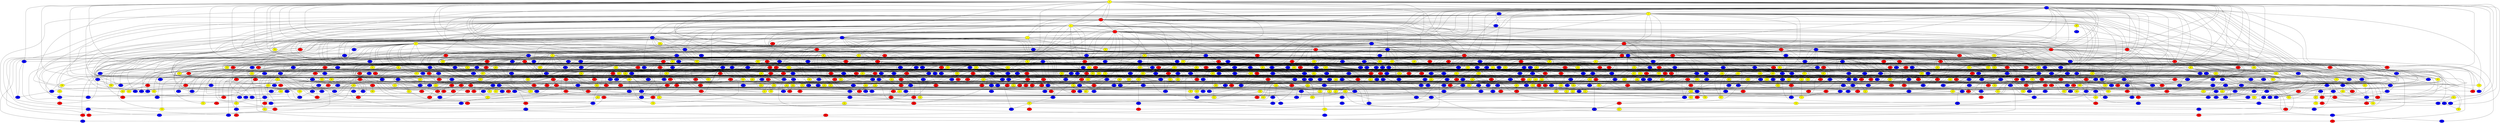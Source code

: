 graph {
0 [style = filled fillcolor = yellow];
1 [style = filled fillcolor = blue];
2 [style = filled fillcolor = yellow];
3 [style = filled fillcolor = red];
4 [style = filled fillcolor = yellow];
5 [style = filled fillcolor = red];
6 [style = filled fillcolor = blue];
7 [style = filled fillcolor = yellow];
8 [style = filled fillcolor = blue];
9 [style = filled fillcolor = blue];
10 [style = filled fillcolor = red];
11 [style = filled fillcolor = red];
12 [style = filled fillcolor = blue];
13 [style = filled fillcolor = red];
14 [style = filled fillcolor = blue];
15 [style = filled fillcolor = yellow];
16 [style = filled fillcolor = red];
17 [style = filled fillcolor = red];
18 [style = filled fillcolor = blue];
19 [style = filled fillcolor = blue];
20 [style = filled fillcolor = blue];
21 [style = filled fillcolor = red];
22 [style = filled fillcolor = blue];
23 [style = filled fillcolor = blue];
24 [style = filled fillcolor = blue];
25 [style = filled fillcolor = red];
26 [style = filled fillcolor = yellow];
27 [style = filled fillcolor = blue];
28 [style = filled fillcolor = yellow];
29 [style = filled fillcolor = red];
30 [style = filled fillcolor = blue];
31 [style = filled fillcolor = red];
32 [style = filled fillcolor = blue];
33 [style = filled fillcolor = yellow];
34 [style = filled fillcolor = blue];
35 [style = filled fillcolor = red];
36 [style = filled fillcolor = red];
37 [style = filled fillcolor = yellow];
38 [style = filled fillcolor = blue];
39 [style = filled fillcolor = yellow];
40 [style = filled fillcolor = red];
41 [style = filled fillcolor = blue];
42 [style = filled fillcolor = blue];
43 [style = filled fillcolor = yellow];
44 [style = filled fillcolor = blue];
45 [style = filled fillcolor = blue];
46 [style = filled fillcolor = yellow];
47 [style = filled fillcolor = blue];
48 [style = filled fillcolor = blue];
49 [style = filled fillcolor = red];
50 [style = filled fillcolor = blue];
51 [style = filled fillcolor = yellow];
52 [style = filled fillcolor = yellow];
53 [style = filled fillcolor = blue];
54 [style = filled fillcolor = blue];
55 [style = filled fillcolor = red];
56 [style = filled fillcolor = red];
57 [style = filled fillcolor = yellow];
58 [style = filled fillcolor = yellow];
59 [style = filled fillcolor = blue];
60 [style = filled fillcolor = red];
61 [style = filled fillcolor = red];
62 [style = filled fillcolor = blue];
63 [style = filled fillcolor = blue];
64 [style = filled fillcolor = yellow];
65 [style = filled fillcolor = red];
66 [style = filled fillcolor = red];
67 [style = filled fillcolor = yellow];
68 [style = filled fillcolor = yellow];
69 [style = filled fillcolor = red];
70 [style = filled fillcolor = yellow];
71 [style = filled fillcolor = yellow];
72 [style = filled fillcolor = red];
73 [style = filled fillcolor = red];
74 [style = filled fillcolor = blue];
75 [style = filled fillcolor = red];
76 [style = filled fillcolor = yellow];
77 [style = filled fillcolor = blue];
78 [style = filled fillcolor = yellow];
79 [style = filled fillcolor = red];
80 [style = filled fillcolor = yellow];
81 [style = filled fillcolor = red];
82 [style = filled fillcolor = red];
83 [style = filled fillcolor = red];
84 [style = filled fillcolor = red];
85 [style = filled fillcolor = red];
86 [style = filled fillcolor = yellow];
87 [style = filled fillcolor = blue];
88 [style = filled fillcolor = red];
89 [style = filled fillcolor = yellow];
90 [style = filled fillcolor = blue];
91 [style = filled fillcolor = blue];
92 [style = filled fillcolor = yellow];
93 [style = filled fillcolor = blue];
94 [style = filled fillcolor = blue];
95 [style = filled fillcolor = yellow];
96 [style = filled fillcolor = blue];
97 [style = filled fillcolor = yellow];
98 [style = filled fillcolor = blue];
99 [style = filled fillcolor = blue];
100 [style = filled fillcolor = blue];
101 [style = filled fillcolor = blue];
102 [style = filled fillcolor = yellow];
103 [style = filled fillcolor = red];
104 [style = filled fillcolor = blue];
105 [style = filled fillcolor = yellow];
106 [style = filled fillcolor = blue];
107 [style = filled fillcolor = red];
108 [style = filled fillcolor = red];
109 [style = filled fillcolor = blue];
110 [style = filled fillcolor = yellow];
111 [style = filled fillcolor = yellow];
112 [style = filled fillcolor = red];
113 [style = filled fillcolor = red];
114 [style = filled fillcolor = yellow];
115 [style = filled fillcolor = blue];
116 [style = filled fillcolor = red];
117 [style = filled fillcolor = blue];
118 [style = filled fillcolor = blue];
119 [style = filled fillcolor = blue];
120 [style = filled fillcolor = yellow];
121 [style = filled fillcolor = blue];
122 [style = filled fillcolor = red];
123 [style = filled fillcolor = blue];
124 [style = filled fillcolor = red];
125 [style = filled fillcolor = blue];
126 [style = filled fillcolor = blue];
127 [style = filled fillcolor = blue];
128 [style = filled fillcolor = blue];
129 [style = filled fillcolor = blue];
130 [style = filled fillcolor = yellow];
131 [style = filled fillcolor = red];
132 [style = filled fillcolor = yellow];
133 [style = filled fillcolor = blue];
134 [style = filled fillcolor = blue];
135 [style = filled fillcolor = blue];
136 [style = filled fillcolor = blue];
137 [style = filled fillcolor = blue];
138 [style = filled fillcolor = blue];
139 [style = filled fillcolor = yellow];
140 [style = filled fillcolor = yellow];
141 [style = filled fillcolor = blue];
142 [style = filled fillcolor = yellow];
143 [style = filled fillcolor = blue];
144 [style = filled fillcolor = red];
145 [style = filled fillcolor = blue];
146 [style = filled fillcolor = red];
147 [style = filled fillcolor = blue];
148 [style = filled fillcolor = red];
149 [style = filled fillcolor = yellow];
150 [style = filled fillcolor = blue];
151 [style = filled fillcolor = blue];
152 [style = filled fillcolor = yellow];
153 [style = filled fillcolor = red];
154 [style = filled fillcolor = yellow];
155 [style = filled fillcolor = yellow];
156 [style = filled fillcolor = blue];
157 [style = filled fillcolor = red];
158 [style = filled fillcolor = red];
159 [style = filled fillcolor = blue];
160 [style = filled fillcolor = red];
161 [style = filled fillcolor = blue];
162 [style = filled fillcolor = yellow];
163 [style = filled fillcolor = red];
164 [style = filled fillcolor = red];
165 [style = filled fillcolor = yellow];
166 [style = filled fillcolor = blue];
167 [style = filled fillcolor = blue];
168 [style = filled fillcolor = yellow];
169 [style = filled fillcolor = blue];
170 [style = filled fillcolor = red];
171 [style = filled fillcolor = red];
172 [style = filled fillcolor = yellow];
173 [style = filled fillcolor = blue];
174 [style = filled fillcolor = yellow];
175 [style = filled fillcolor = blue];
176 [style = filled fillcolor = red];
177 [style = filled fillcolor = blue];
178 [style = filled fillcolor = blue];
179 [style = filled fillcolor = yellow];
180 [style = filled fillcolor = yellow];
181 [style = filled fillcolor = yellow];
182 [style = filled fillcolor = blue];
183 [style = filled fillcolor = blue];
184 [style = filled fillcolor = red];
185 [style = filled fillcolor = blue];
186 [style = filled fillcolor = red];
187 [style = filled fillcolor = blue];
188 [style = filled fillcolor = red];
189 [style = filled fillcolor = yellow];
190 [style = filled fillcolor = yellow];
191 [style = filled fillcolor = blue];
192 [style = filled fillcolor = yellow];
193 [style = filled fillcolor = red];
194 [style = filled fillcolor = red];
195 [style = filled fillcolor = blue];
196 [style = filled fillcolor = yellow];
197 [style = filled fillcolor = blue];
198 [style = filled fillcolor = red];
199 [style = filled fillcolor = red];
200 [style = filled fillcolor = red];
201 [style = filled fillcolor = yellow];
202 [style = filled fillcolor = yellow];
203 [style = filled fillcolor = red];
204 [style = filled fillcolor = blue];
205 [style = filled fillcolor = red];
206 [style = filled fillcolor = yellow];
207 [style = filled fillcolor = yellow];
208 [style = filled fillcolor = red];
209 [style = filled fillcolor = yellow];
210 [style = filled fillcolor = red];
211 [style = filled fillcolor = red];
212 [style = filled fillcolor = blue];
213 [style = filled fillcolor = red];
214 [style = filled fillcolor = blue];
215 [style = filled fillcolor = blue];
216 [style = filled fillcolor = yellow];
217 [style = filled fillcolor = blue];
218 [style = filled fillcolor = blue];
219 [style = filled fillcolor = red];
220 [style = filled fillcolor = yellow];
221 [style = filled fillcolor = blue];
222 [style = filled fillcolor = yellow];
223 [style = filled fillcolor = blue];
224 [style = filled fillcolor = blue];
225 [style = filled fillcolor = red];
226 [style = filled fillcolor = blue];
227 [style = filled fillcolor = blue];
228 [style = filled fillcolor = blue];
229 [style = filled fillcolor = blue];
230 [style = filled fillcolor = blue];
231 [style = filled fillcolor = blue];
232 [style = filled fillcolor = blue];
233 [style = filled fillcolor = blue];
234 [style = filled fillcolor = blue];
235 [style = filled fillcolor = blue];
236 [style = filled fillcolor = red];
237 [style = filled fillcolor = red];
238 [style = filled fillcolor = blue];
239 [style = filled fillcolor = yellow];
240 [style = filled fillcolor = blue];
241 [style = filled fillcolor = red];
242 [style = filled fillcolor = yellow];
243 [style = filled fillcolor = yellow];
244 [style = filled fillcolor = red];
245 [style = filled fillcolor = blue];
246 [style = filled fillcolor = red];
247 [style = filled fillcolor = yellow];
248 [style = filled fillcolor = yellow];
249 [style = filled fillcolor = blue];
250 [style = filled fillcolor = blue];
251 [style = filled fillcolor = yellow];
252 [style = filled fillcolor = blue];
253 [style = filled fillcolor = yellow];
254 [style = filled fillcolor = blue];
255 [style = filled fillcolor = blue];
256 [style = filled fillcolor = blue];
257 [style = filled fillcolor = red];
258 [style = filled fillcolor = red];
259 [style = filled fillcolor = yellow];
260 [style = filled fillcolor = blue];
261 [style = filled fillcolor = yellow];
262 [style = filled fillcolor = red];
263 [style = filled fillcolor = red];
264 [style = filled fillcolor = red];
265 [style = filled fillcolor = yellow];
266 [style = filled fillcolor = yellow];
267 [style = filled fillcolor = red];
268 [style = filled fillcolor = blue];
269 [style = filled fillcolor = blue];
270 [style = filled fillcolor = red];
271 [style = filled fillcolor = yellow];
272 [style = filled fillcolor = blue];
273 [style = filled fillcolor = yellow];
274 [style = filled fillcolor = blue];
275 [style = filled fillcolor = blue];
276 [style = filled fillcolor = blue];
277 [style = filled fillcolor = blue];
278 [style = filled fillcolor = blue];
279 [style = filled fillcolor = blue];
280 [style = filled fillcolor = blue];
281 [style = filled fillcolor = red];
282 [style = filled fillcolor = yellow];
283 [style = filled fillcolor = yellow];
284 [style = filled fillcolor = red];
285 [style = filled fillcolor = red];
286 [style = filled fillcolor = yellow];
287 [style = filled fillcolor = blue];
288 [style = filled fillcolor = red];
289 [style = filled fillcolor = blue];
290 [style = filled fillcolor = blue];
291 [style = filled fillcolor = blue];
292 [style = filled fillcolor = red];
293 [style = filled fillcolor = blue];
294 [style = filled fillcolor = red];
295 [style = filled fillcolor = yellow];
296 [style = filled fillcolor = blue];
297 [style = filled fillcolor = red];
298 [style = filled fillcolor = blue];
299 [style = filled fillcolor = red];
300 [style = filled fillcolor = blue];
301 [style = filled fillcolor = red];
302 [style = filled fillcolor = blue];
303 [style = filled fillcolor = red];
304 [style = filled fillcolor = blue];
305 [style = filled fillcolor = yellow];
306 [style = filled fillcolor = red];
307 [style = filled fillcolor = blue];
308 [style = filled fillcolor = red];
309 [style = filled fillcolor = yellow];
310 [style = filled fillcolor = blue];
311 [style = filled fillcolor = yellow];
312 [style = filled fillcolor = blue];
313 [style = filled fillcolor = blue];
314 [style = filled fillcolor = blue];
315 [style = filled fillcolor = blue];
316 [style = filled fillcolor = yellow];
317 [style = filled fillcolor = blue];
318 [style = filled fillcolor = yellow];
319 [style = filled fillcolor = blue];
320 [style = filled fillcolor = yellow];
321 [style = filled fillcolor = blue];
322 [style = filled fillcolor = blue];
323 [style = filled fillcolor = blue];
324 [style = filled fillcolor = blue];
325 [style = filled fillcolor = blue];
326 [style = filled fillcolor = blue];
327 [style = filled fillcolor = yellow];
328 [style = filled fillcolor = yellow];
329 [style = filled fillcolor = blue];
330 [style = filled fillcolor = blue];
331 [style = filled fillcolor = yellow];
332 [style = filled fillcolor = blue];
333 [style = filled fillcolor = blue];
334 [style = filled fillcolor = yellow];
335 [style = filled fillcolor = blue];
336 [style = filled fillcolor = blue];
337 [style = filled fillcolor = blue];
338 [style = filled fillcolor = blue];
339 [style = filled fillcolor = red];
340 [style = filled fillcolor = blue];
341 [style = filled fillcolor = blue];
342 [style = filled fillcolor = yellow];
343 [style = filled fillcolor = yellow];
344 [style = filled fillcolor = red];
345 [style = filled fillcolor = blue];
346 [style = filled fillcolor = yellow];
347 [style = filled fillcolor = blue];
348 [style = filled fillcolor = blue];
349 [style = filled fillcolor = red];
350 [style = filled fillcolor = blue];
351 [style = filled fillcolor = yellow];
352 [style = filled fillcolor = blue];
353 [style = filled fillcolor = yellow];
354 [style = filled fillcolor = red];
355 [style = filled fillcolor = yellow];
356 [style = filled fillcolor = yellow];
357 [style = filled fillcolor = yellow];
358 [style = filled fillcolor = yellow];
359 [style = filled fillcolor = blue];
360 [style = filled fillcolor = blue];
361 [style = filled fillcolor = blue];
362 [style = filled fillcolor = yellow];
363 [style = filled fillcolor = yellow];
364 [style = filled fillcolor = blue];
365 [style = filled fillcolor = blue];
366 [style = filled fillcolor = yellow];
367 [style = filled fillcolor = red];
368 [style = filled fillcolor = blue];
369 [style = filled fillcolor = blue];
370 [style = filled fillcolor = blue];
371 [style = filled fillcolor = blue];
372 [style = filled fillcolor = yellow];
373 [style = filled fillcolor = yellow];
374 [style = filled fillcolor = blue];
375 [style = filled fillcolor = yellow];
376 [style = filled fillcolor = red];
377 [style = filled fillcolor = red];
378 [style = filled fillcolor = yellow];
379 [style = filled fillcolor = yellow];
380 [style = filled fillcolor = blue];
381 [style = filled fillcolor = red];
382 [style = filled fillcolor = yellow];
383 [style = filled fillcolor = blue];
384 [style = filled fillcolor = blue];
385 [style = filled fillcolor = red];
386 [style = filled fillcolor = red];
387 [style = filled fillcolor = yellow];
388 [style = filled fillcolor = yellow];
389 [style = filled fillcolor = red];
390 [style = filled fillcolor = red];
391 [style = filled fillcolor = blue];
392 [style = filled fillcolor = yellow];
393 [style = filled fillcolor = blue];
394 [style = filled fillcolor = yellow];
395 [style = filled fillcolor = yellow];
396 [style = filled fillcolor = blue];
397 [style = filled fillcolor = blue];
398 [style = filled fillcolor = blue];
399 [style = filled fillcolor = blue];
400 [style = filled fillcolor = red];
401 [style = filled fillcolor = blue];
402 [style = filled fillcolor = red];
403 [style = filled fillcolor = blue];
404 [style = filled fillcolor = blue];
405 [style = filled fillcolor = red];
406 [style = filled fillcolor = blue];
407 [style = filled fillcolor = blue];
408 [style = filled fillcolor = yellow];
409 [style = filled fillcolor = blue];
410 [style = filled fillcolor = red];
411 [style = filled fillcolor = blue];
412 [style = filled fillcolor = yellow];
413 [style = filled fillcolor = blue];
414 [style = filled fillcolor = blue];
415 [style = filled fillcolor = blue];
416 [style = filled fillcolor = yellow];
417 [style = filled fillcolor = yellow];
418 [style = filled fillcolor = blue];
419 [style = filled fillcolor = yellow];
420 [style = filled fillcolor = blue];
421 [style = filled fillcolor = blue];
422 [style = filled fillcolor = red];
423 [style = filled fillcolor = blue];
424 [style = filled fillcolor = blue];
425 [style = filled fillcolor = blue];
426 [style = filled fillcolor = blue];
427 [style = filled fillcolor = blue];
428 [style = filled fillcolor = blue];
429 [style = filled fillcolor = red];
430 [style = filled fillcolor = yellow];
431 [style = filled fillcolor = blue];
432 [style = filled fillcolor = yellow];
433 [style = filled fillcolor = blue];
434 [style = filled fillcolor = red];
435 [style = filled fillcolor = red];
436 [style = filled fillcolor = blue];
437 [style = filled fillcolor = yellow];
438 [style = filled fillcolor = red];
439 [style = filled fillcolor = red];
440 [style = filled fillcolor = red];
441 [style = filled fillcolor = blue];
442 [style = filled fillcolor = blue];
443 [style = filled fillcolor = blue];
444 [style = filled fillcolor = red];
445 [style = filled fillcolor = blue];
446 [style = filled fillcolor = red];
447 [style = filled fillcolor = blue];
448 [style = filled fillcolor = blue];
449 [style = filled fillcolor = red];
450 [style = filled fillcolor = yellow];
451 [style = filled fillcolor = blue];
452 [style = filled fillcolor = yellow];
453 [style = filled fillcolor = yellow];
454 [style = filled fillcolor = blue];
455 [style = filled fillcolor = yellow];
456 [style = filled fillcolor = blue];
457 [style = filled fillcolor = blue];
458 [style = filled fillcolor = red];
459 [style = filled fillcolor = blue];
460 [style = filled fillcolor = blue];
461 [style = filled fillcolor = blue];
462 [style = filled fillcolor = yellow];
463 [style = filled fillcolor = red];
464 [style = filled fillcolor = blue];
465 [style = filled fillcolor = yellow];
466 [style = filled fillcolor = blue];
467 [style = filled fillcolor = blue];
468 [style = filled fillcolor = red];
469 [style = filled fillcolor = yellow];
470 [style = filled fillcolor = red];
471 [style = filled fillcolor = yellow];
472 [style = filled fillcolor = blue];
473 [style = filled fillcolor = red];
474 [style = filled fillcolor = yellow];
475 [style = filled fillcolor = blue];
476 [style = filled fillcolor = yellow];
477 [style = filled fillcolor = red];
478 [style = filled fillcolor = red];
479 [style = filled fillcolor = blue];
480 [style = filled fillcolor = yellow];
481 [style = filled fillcolor = red];
482 [style = filled fillcolor = blue];
483 [style = filled fillcolor = yellow];
484 [style = filled fillcolor = red];
485 [style = filled fillcolor = blue];
486 [style = filled fillcolor = red];
487 [style = filled fillcolor = blue];
488 [style = filled fillcolor = yellow];
489 [style = filled fillcolor = red];
490 [style = filled fillcolor = red];
491 [style = filled fillcolor = yellow];
492 [style = filled fillcolor = blue];
493 [style = filled fillcolor = yellow];
494 [style = filled fillcolor = red];
495 [style = filled fillcolor = blue];
496 [style = filled fillcolor = blue];
497 [style = filled fillcolor = yellow];
498 [style = filled fillcolor = blue];
499 [style = filled fillcolor = red];
500 [style = filled fillcolor = yellow];
501 [style = filled fillcolor = blue];
502 [style = filled fillcolor = red];
503 [style = filled fillcolor = blue];
504 [style = filled fillcolor = blue];
505 [style = filled fillcolor = yellow];
506 [style = filled fillcolor = red];
507 [style = filled fillcolor = blue];
508 [style = filled fillcolor = blue];
509 [style = filled fillcolor = blue];
510 [style = filled fillcolor = blue];
511 [style = filled fillcolor = yellow];
512 [style = filled fillcolor = blue];
513 [style = filled fillcolor = yellow];
514 [style = filled fillcolor = blue];
515 [style = filled fillcolor = yellow];
516 [style = filled fillcolor = blue];
517 [style = filled fillcolor = blue];
518 [style = filled fillcolor = red];
519 [style = filled fillcolor = yellow];
520 [style = filled fillcolor = blue];
521 [style = filled fillcolor = red];
522 [style = filled fillcolor = yellow];
523 [style = filled fillcolor = red];
524 [style = filled fillcolor = red];
525 [style = filled fillcolor = yellow];
526 [style = filled fillcolor = red];
527 [style = filled fillcolor = blue];
528 [style = filled fillcolor = red];
529 [style = filled fillcolor = yellow];
530 [style = filled fillcolor = blue];
531 [style = filled fillcolor = red];
532 [style = filled fillcolor = red];
533 [style = filled fillcolor = red];
534 [style = filled fillcolor = yellow];
535 [style = filled fillcolor = yellow];
536 [style = filled fillcolor = red];
537 [style = filled fillcolor = blue];
538 [style = filled fillcolor = blue];
539 [style = filled fillcolor = blue];
540 [style = filled fillcolor = blue];
541 [style = filled fillcolor = yellow];
542 [style = filled fillcolor = red];
543 [style = filled fillcolor = yellow];
544 [style = filled fillcolor = yellow];
545 [style = filled fillcolor = blue];
546 [style = filled fillcolor = blue];
547 [style = filled fillcolor = red];
548 [style = filled fillcolor = red];
549 [style = filled fillcolor = blue];
550 [style = filled fillcolor = yellow];
551 [style = filled fillcolor = red];
552 [style = filled fillcolor = red];
553 [style = filled fillcolor = yellow];
554 [style = filled fillcolor = red];
555 [style = filled fillcolor = blue];
556 [style = filled fillcolor = blue];
557 [style = filled fillcolor = red];
558 [style = filled fillcolor = blue];
559 [style = filled fillcolor = yellow];
560 [style = filled fillcolor = blue];
561 [style = filled fillcolor = red];
562 [style = filled fillcolor = blue];
563 [style = filled fillcolor = yellow];
564 [style = filled fillcolor = red];
565 [style = filled fillcolor = blue];
566 [style = filled fillcolor = red];
567 [style = filled fillcolor = red];
568 [style = filled fillcolor = blue];
569 [style = filled fillcolor = yellow];
570 [style = filled fillcolor = blue];
571 [style = filled fillcolor = blue];
572 [style = filled fillcolor = red];
573 [style = filled fillcolor = blue];
574 [style = filled fillcolor = yellow];
575 [style = filled fillcolor = blue];
576 [style = filled fillcolor = blue];
577 [style = filled fillcolor = yellow];
578 [style = filled fillcolor = blue];
579 [style = filled fillcolor = blue];
580 [style = filled fillcolor = blue];
581 [style = filled fillcolor = blue];
582 [style = filled fillcolor = blue];
583 [style = filled fillcolor = yellow];
584 [style = filled fillcolor = yellow];
585 [style = filled fillcolor = blue];
586 [style = filled fillcolor = blue];
587 [style = filled fillcolor = blue];
588 [style = filled fillcolor = red];
589 [style = filled fillcolor = blue];
590 [style = filled fillcolor = blue];
591 [style = filled fillcolor = yellow];
592 [style = filled fillcolor = blue];
593 [style = filled fillcolor = blue];
594 [style = filled fillcolor = yellow];
595 [style = filled fillcolor = red];
596 [style = filled fillcolor = blue];
597 [style = filled fillcolor = yellow];
598 [style = filled fillcolor = red];
599 [style = filled fillcolor = blue];
600 [style = filled fillcolor = yellow];
601 [style = filled fillcolor = blue];
602 [style = filled fillcolor = blue];
603 [style = filled fillcolor = blue];
604 [style = filled fillcolor = red];
605 [style = filled fillcolor = blue];
606 [style = filled fillcolor = red];
607 [style = filled fillcolor = yellow];
608 [style = filled fillcolor = blue];
609 [style = filled fillcolor = blue];
610 [style = filled fillcolor = yellow];
611 [style = filled fillcolor = blue];
612 [style = filled fillcolor = red];
613 [style = filled fillcolor = yellow];
614 [style = filled fillcolor = yellow];
615 [style = filled fillcolor = yellow];
616 [style = filled fillcolor = yellow];
617 [style = filled fillcolor = yellow];
618 [style = filled fillcolor = blue];
619 [style = filled fillcolor = red];
620 [style = filled fillcolor = blue];
621 [style = filled fillcolor = yellow];
622 [style = filled fillcolor = red];
623 [style = filled fillcolor = blue];
624 [style = filled fillcolor = red];
625 [style = filled fillcolor = yellow];
626 [style = filled fillcolor = yellow];
627 [style = filled fillcolor = red];
628 [style = filled fillcolor = red];
629 [style = filled fillcolor = blue];
630 [style = filled fillcolor = red];
631 [style = filled fillcolor = yellow];
632 [style = filled fillcolor = yellow];
633 [style = filled fillcolor = red];
634 [style = filled fillcolor = yellow];
635 [style = filled fillcolor = yellow];
636 [style = filled fillcolor = red];
637 [style = filled fillcolor = red];
638 [style = filled fillcolor = red];
639 [style = filled fillcolor = blue];
640 [style = filled fillcolor = red];
641 [style = filled fillcolor = blue];
642 [style = filled fillcolor = blue];
643 [style = filled fillcolor = blue];
644 [style = filled fillcolor = blue];
645 [style = filled fillcolor = yellow];
646 [style = filled fillcolor = red];
647 [style = filled fillcolor = yellow];
648 [style = filled fillcolor = yellow];
649 [style = filled fillcolor = yellow];
650 [style = filled fillcolor = red];
651 [style = filled fillcolor = blue];
652 [style = filled fillcolor = yellow];
653 [style = filled fillcolor = red];
654 [style = filled fillcolor = blue];
655 [style = filled fillcolor = yellow];
656 [style = filled fillcolor = yellow];
657 [style = filled fillcolor = red];
658 [style = filled fillcolor = blue];
659 [style = filled fillcolor = yellow];
660 [style = filled fillcolor = red];
661 [style = filled fillcolor = red];
662 [style = filled fillcolor = blue];
663 [style = filled fillcolor = red];
664 [style = filled fillcolor = blue];
665 [style = filled fillcolor = blue];
666 [style = filled fillcolor = yellow];
667 [style = filled fillcolor = yellow];
668 [style = filled fillcolor = blue];
669 [style = filled fillcolor = red];
670 [style = filled fillcolor = red];
671 [style = filled fillcolor = blue];
672 [style = filled fillcolor = blue];
673 [style = filled fillcolor = yellow];
674 [style = filled fillcolor = blue];
675 [style = filled fillcolor = blue];
676 [style = filled fillcolor = blue];
677 [style = filled fillcolor = blue];
678 [style = filled fillcolor = blue];
679 [style = filled fillcolor = blue];
680 [style = filled fillcolor = red];
681 [style = filled fillcolor = blue];
682 [style = filled fillcolor = blue];
683 [style = filled fillcolor = blue];
684 [style = filled fillcolor = yellow];
685 [style = filled fillcolor = red];
686 [style = filled fillcolor = blue];
687 [style = filled fillcolor = blue];
688 [style = filled fillcolor = red];
689 [style = filled fillcolor = blue];
690 [style = filled fillcolor = red];
691 [style = filled fillcolor = blue];
692 [style = filled fillcolor = blue];
693 [style = filled fillcolor = yellow];
694 [style = filled fillcolor = yellow];
695 [style = filled fillcolor = red];
696 [style = filled fillcolor = red];
697 [style = filled fillcolor = red];
698 [style = filled fillcolor = blue];
699 [style = filled fillcolor = blue];
700 [style = filled fillcolor = red];
701 [style = filled fillcolor = yellow];
702 [style = filled fillcolor = red];
703 [style = filled fillcolor = red];
704 [style = filled fillcolor = yellow];
705 [style = filled fillcolor = yellow];
706 [style = filled fillcolor = yellow];
707 [style = filled fillcolor = yellow];
708 [style = filled fillcolor = blue];
709 [style = filled fillcolor = yellow];
710 [style = filled fillcolor = blue];
711 [style = filled fillcolor = yellow];
712 [style = filled fillcolor = blue];
713 [style = filled fillcolor = red];
714 [style = filled fillcolor = red];
715 [style = filled fillcolor = yellow];
716 [style = filled fillcolor = blue];
717 [style = filled fillcolor = yellow];
718 [style = filled fillcolor = yellow];
719 [style = filled fillcolor = blue];
720 [style = filled fillcolor = yellow];
721 [style = filled fillcolor = blue];
722 [style = filled fillcolor = blue];
723 [style = filled fillcolor = blue];
724 [style = filled fillcolor = blue];
725 [style = filled fillcolor = yellow];
726 [style = filled fillcolor = blue];
727 [style = filled fillcolor = red];
728 [style = filled fillcolor = red];
729 [style = filled fillcolor = blue];
730 [style = filled fillcolor = red];
731 [style = filled fillcolor = red];
732 [style = filled fillcolor = blue];
733 [style = filled fillcolor = yellow];
734 [style = filled fillcolor = yellow];
735 [style = filled fillcolor = blue];
736 [style = filled fillcolor = blue];
737 [style = filled fillcolor = blue];
738 [style = filled fillcolor = yellow];
739 [style = filled fillcolor = red];
740 [style = filled fillcolor = red];
741 [style = filled fillcolor = yellow];
742 [style = filled fillcolor = blue];
743 [style = filled fillcolor = blue];
744 [style = filled fillcolor = yellow];
745 [style = filled fillcolor = blue];
746 [style = filled fillcolor = yellow];
747 [style = filled fillcolor = red];
748 [style = filled fillcolor = blue];
749 [style = filled fillcolor = red];
750 [style = filled fillcolor = yellow];
751 [style = filled fillcolor = yellow];
752 [style = filled fillcolor = red];
753 [style = filled fillcolor = red];
754 [style = filled fillcolor = yellow];
755 [style = filled fillcolor = yellow];
756 [style = filled fillcolor = blue];
757 [style = filled fillcolor = red];
758 [style = filled fillcolor = red];
759 [style = filled fillcolor = blue];
760 [style = filled fillcolor = blue];
761 [style = filled fillcolor = blue];
762 [style = filled fillcolor = yellow];
763 [style = filled fillcolor = blue];
764 [style = filled fillcolor = blue];
765 [style = filled fillcolor = blue];
766 [style = filled fillcolor = blue];
767 [style = filled fillcolor = blue];
768 [style = filled fillcolor = blue];
769 [style = filled fillcolor = blue];
770 [style = filled fillcolor = yellow];
771 [style = filled fillcolor = blue];
772 [style = filled fillcolor = yellow];
773 [style = filled fillcolor = red];
774 [style = filled fillcolor = blue];
775 [style = filled fillcolor = blue];
776 [style = filled fillcolor = red];
777 [style = filled fillcolor = red];
778 [style = filled fillcolor = blue];
779 [style = filled fillcolor = red];
780 [style = filled fillcolor = red];
781 [style = filled fillcolor = blue];
782 [style = filled fillcolor = red];
783 [style = filled fillcolor = blue];
784 [style = filled fillcolor = blue];
785 [style = filled fillcolor = blue];
786 [style = filled fillcolor = red];
787 [style = filled fillcolor = yellow];
788 [style = filled fillcolor = red];
789 [style = filled fillcolor = blue];
790 [style = filled fillcolor = yellow];
791 [style = filled fillcolor = yellow];
792 [style = filled fillcolor = blue];
793 [style = filled fillcolor = blue];
794 [style = filled fillcolor = red];
795 [style = filled fillcolor = blue];
796 [style = filled fillcolor = blue];
797 [style = filled fillcolor = red];
798 [style = filled fillcolor = red];
799 [style = filled fillcolor = yellow];
800 [style = filled fillcolor = red];
801 [style = filled fillcolor = red];
802 [style = filled fillcolor = blue];
803 [style = filled fillcolor = blue];
804 [style = filled fillcolor = yellow];
805 [style = filled fillcolor = blue];
806 [style = filled fillcolor = blue];
807 [style = filled fillcolor = blue];
808 [style = filled fillcolor = blue];
809 [style = filled fillcolor = blue];
810 [style = filled fillcolor = yellow];
811 [style = filled fillcolor = yellow];
812 [style = filled fillcolor = red];
813 [style = filled fillcolor = blue];
814 [style = filled fillcolor = yellow];
815 [style = filled fillcolor = yellow];
816 [style = filled fillcolor = blue];
817 [style = filled fillcolor = yellow];
818 [style = filled fillcolor = blue];
819 [style = filled fillcolor = blue];
820 [style = filled fillcolor = yellow];
821 [style = filled fillcolor = red];
822 [style = filled fillcolor = blue];
823 [style = filled fillcolor = yellow];
824 [style = filled fillcolor = yellow];
825 [style = filled fillcolor = blue];
826 [style = filled fillcolor = blue];
827 [style = filled fillcolor = yellow];
828 [style = filled fillcolor = blue];
829 [style = filled fillcolor = blue];
830 [style = filled fillcolor = red];
831 [style = filled fillcolor = blue];
832 [style = filled fillcolor = yellow];
833 [style = filled fillcolor = blue];
834 [style = filled fillcolor = red];
835 [style = filled fillcolor = red];
836 [style = filled fillcolor = blue];
837 [style = filled fillcolor = yellow];
838 [style = filled fillcolor = red];
839 [style = filled fillcolor = red];
840 [style = filled fillcolor = yellow];
841 [style = filled fillcolor = red];
842 [style = filled fillcolor = blue];
843 [style = filled fillcolor = blue];
844 [style = filled fillcolor = red];
845 [style = filled fillcolor = yellow];
846 [style = filled fillcolor = blue];
847 [style = filled fillcolor = blue];
848 [style = filled fillcolor = red];
0 -- 6;
0 -- 9;
0 -- 13;
0 -- 24;
0 -- 28;
0 -- 45;
0 -- 46;
0 -- 48;
0 -- 55;
0 -- 92;
0 -- 97;
0 -- 142;
0 -- 147;
0 -- 161;
0 -- 164;
0 -- 167;
0 -- 177;
0 -- 216;
0 -- 235;
0 -- 240;
0 -- 278;
0 -- 291;
0 -- 329;
0 -- 346;
0 -- 374;
0 -- 401;
0 -- 423;
0 -- 432;
0 -- 476;
0 -- 494;
0 -- 504;
0 -- 761;
0 -- 790;
0 -- 4;
0 -- 3;
0 -- 2;
0 -- 1;
0 -- 798;
0 -- 828;
0 -- 845;
1 -- 2;
1 -- 3;
1 -- 5;
1 -- 8;
1 -- 10;
1 -- 11;
1 -- 12;
1 -- 17;
1 -- 21;
1 -- 23;
1 -- 25;
1 -- 35;
1 -- 43;
1 -- 61;
1 -- 71;
1 -- 79;
1 -- 100;
1 -- 105;
1 -- 112;
1 -- 119;
1 -- 128;
1 -- 132;
1 -- 136;
1 -- 140;
1 -- 148;
1 -- 174;
1 -- 214;
1 -- 240;
1 -- 248;
1 -- 272;
1 -- 273;
1 -- 317;
1 -- 319;
1 -- 323;
1 -- 338;
1 -- 369;
1 -- 470;
1 -- 477;
1 -- 522;
1 -- 562;
1 -- 583;
1 -- 592;
1 -- 602;
1 -- 604;
1 -- 650;
1 -- 752;
1 -- 768;
2 -- 3;
2 -- 4;
2 -- 7;
2 -- 8;
2 -- 9;
2 -- 17;
2 -- 18;
2 -- 21;
2 -- 35;
2 -- 50;
2 -- 61;
2 -- 80;
2 -- 110;
2 -- 111;
2 -- 169;
2 -- 172;
2 -- 173;
2 -- 203;
2 -- 210;
2 -- 237;
2 -- 250;
2 -- 280;
2 -- 292;
2 -- 327;
2 -- 348;
2 -- 438;
2 -- 441;
2 -- 491;
2 -- 539;
2 -- 560;
2 -- 570;
2 -- 690;
2 -- 772;
2 -- 807;
3 -- 4;
3 -- 5;
3 -- 6;
3 -- 7;
3 -- 9;
3 -- 11;
3 -- 15;
3 -- 20;
3 -- 25;
3 -- 36;
3 -- 38;
3 -- 43;
3 -- 67;
3 -- 80;
3 -- 93;
3 -- 96;
3 -- 118;
3 -- 128;
3 -- 163;
3 -- 170;
3 -- 193;
3 -- 201;
3 -- 218;
3 -- 241;
3 -- 253;
3 -- 276;
3 -- 324;
3 -- 397;
3 -- 426;
3 -- 447;
3 -- 459;
3 -- 477;
3 -- 483;
3 -- 500;
3 -- 527;
3 -- 539;
3 -- 578;
3 -- 600;
3 -- 609;
3 -- 699;
3 -- 727;
4 -- 5;
4 -- 10;
4 -- 16;
4 -- 19;
4 -- 23;
4 -- 27;
4 -- 36;
4 -- 37;
4 -- 49;
4 -- 66;
4 -- 73;
4 -- 76;
4 -- 83;
4 -- 156;
4 -- 196;
4 -- 232;
4 -- 245;
4 -- 407;
4 -- 487;
4 -- 497;
4 -- 516;
4 -- 527;
4 -- 548;
4 -- 568;
4 -- 740;
4 -- 749;
4 -- 848;
5 -- 6;
5 -- 7;
5 -- 11;
5 -- 12;
5 -- 18;
5 -- 19;
5 -- 37;
5 -- 41;
5 -- 43;
5 -- 45;
5 -- 51;
5 -- 57;
5 -- 82;
5 -- 83;
5 -- 113;
5 -- 119;
5 -- 149;
5 -- 160;
5 -- 209;
5 -- 322;
5 -- 332;
5 -- 361;
5 -- 373;
5 -- 378;
5 -- 380;
5 -- 497;
5 -- 523;
5 -- 540;
5 -- 563;
5 -- 565;
5 -- 605;
5 -- 618;
5 -- 669;
5 -- 689;
5 -- 726;
6 -- 14;
6 -- 15;
6 -- 22;
6 -- 30;
6 -- 31;
6 -- 63;
6 -- 102;
6 -- 107;
6 -- 198;
6 -- 257;
6 -- 409;
6 -- 458;
6 -- 492;
6 -- 551;
6 -- 759;
6 -- 773;
6 -- 824;
6 -- 834;
7 -- 8;
7 -- 14;
7 -- 55;
7 -- 62;
7 -- 70;
7 -- 153;
7 -- 198;
7 -- 221;
7 -- 223;
7 -- 276;
7 -- 313;
7 -- 498;
7 -- 669;
7 -- 675;
7 -- 682;
7 -- 754;
8 -- 13;
8 -- 14;
8 -- 19;
8 -- 20;
8 -- 27;
8 -- 39;
8 -- 52;
8 -- 66;
8 -- 78;
8 -- 80;
8 -- 111;
8 -- 121;
8 -- 122;
8 -- 130;
8 -- 138;
8 -- 183;
8 -- 234;
8 -- 408;
8 -- 433;
8 -- 452;
8 -- 456;
8 -- 459;
8 -- 581;
8 -- 808;
8 -- 812;
9 -- 10;
9 -- 12;
9 -- 13;
9 -- 15;
9 -- 26;
9 -- 32;
9 -- 35;
9 -- 42;
9 -- 47;
9 -- 52;
9 -- 81;
9 -- 88;
9 -- 127;
9 -- 129;
9 -- 139;
9 -- 143;
9 -- 161;
9 -- 166;
9 -- 172;
9 -- 194;
9 -- 205;
9 -- 229;
9 -- 252;
9 -- 278;
9 -- 310;
9 -- 326;
9 -- 353;
9 -- 370;
9 -- 456;
9 -- 534;
9 -- 576;
9 -- 599;
9 -- 611;
9 -- 619;
9 -- 677;
9 -- 693;
9 -- 702;
9 -- 774;
10 -- 16;
10 -- 21;
10 -- 22;
10 -- 29;
10 -- 69;
10 -- 70;
10 -- 153;
10 -- 197;
10 -- 209;
10 -- 232;
10 -- 244;
10 -- 250;
10 -- 270;
10 -- 322;
10 -- 426;
10 -- 485;
10 -- 609;
10 -- 717;
10 -- 777;
11 -- 28;
11 -- 29;
11 -- 54;
11 -- 56;
11 -- 61;
11 -- 62;
11 -- 63;
11 -- 73;
11 -- 78;
11 -- 85;
11 -- 108;
11 -- 110;
11 -- 125;
11 -- 132;
11 -- 137;
11 -- 138;
11 -- 160;
11 -- 181;
11 -- 204;
11 -- 212;
11 -- 221;
11 -- 239;
11 -- 249;
11 -- 266;
11 -- 277;
11 -- 288;
11 -- 335;
11 -- 390;
11 -- 411;
11 -- 438;
11 -- 508;
11 -- 518;
11 -- 566;
11 -- 590;
11 -- 600;
11 -- 625;
11 -- 654;
11 -- 656;
11 -- 763;
12 -- 86;
12 -- 92;
12 -- 116;
12 -- 282;
12 -- 302;
12 -- 307;
12 -- 320;
12 -- 340;
12 -- 375;
12 -- 457;
12 -- 472;
12 -- 516;
12 -- 554;
12 -- 811;
13 -- 18;
13 -- 127;
13 -- 245;
13 -- 258;
13 -- 260;
13 -- 307;
13 -- 333;
13 -- 423;
13 -- 567;
13 -- 652;
13 -- 683;
13 -- 784;
14 -- 46;
14 -- 90;
14 -- 140;
14 -- 277;
14 -- 358;
14 -- 613;
15 -- 16;
15 -- 27;
15 -- 30;
15 -- 38;
15 -- 56;
15 -- 64;
15 -- 71;
15 -- 73;
15 -- 93;
15 -- 104;
15 -- 106;
15 -- 127;
15 -- 142;
15 -- 158;
15 -- 173;
15 -- 199;
15 -- 231;
15 -- 287;
15 -- 294;
15 -- 385;
15 -- 431;
15 -- 498;
15 -- 523;
15 -- 616;
15 -- 633;
15 -- 637;
15 -- 694;
15 -- 741;
15 -- 749;
15 -- 811;
16 -- 74;
16 -- 345;
16 -- 368;
17 -- 23;
17 -- 26;
17 -- 31;
17 -- 33;
17 -- 34;
17 -- 79;
17 -- 102;
17 -- 112;
17 -- 155;
17 -- 296;
17 -- 315;
17 -- 434;
17 -- 436;
17 -- 449;
18 -- 24;
18 -- 39;
18 -- 58;
18 -- 69;
18 -- 94;
18 -- 102;
18 -- 158;
18 -- 246;
18 -- 293;
18 -- 328;
18 -- 334;
18 -- 338;
18 -- 339;
18 -- 359;
18 -- 569;
18 -- 607;
18 -- 709;
18 -- 737;
18 -- 796;
18 -- 843;
19 -- 59;
19 -- 220;
19 -- 240;
19 -- 530;
19 -- 555;
20 -- 32;
20 -- 42;
20 -- 44;
20 -- 53;
20 -- 67;
20 -- 82;
20 -- 108;
20 -- 134;
20 -- 136;
20 -- 150;
20 -- 176;
20 -- 189;
20 -- 253;
20 -- 307;
20 -- 396;
20 -- 515;
20 -- 650;
20 -- 783;
21 -- 22;
21 -- 24;
21 -- 33;
21 -- 34;
21 -- 44;
21 -- 65;
21 -- 120;
21 -- 161;
21 -- 175;
21 -- 219;
21 -- 260;
21 -- 266;
21 -- 322;
21 -- 362;
21 -- 450;
21 -- 461;
21 -- 490;
21 -- 508;
21 -- 536;
21 -- 564;
21 -- 649;
21 -- 714;
21 -- 724;
22 -- 34;
22 -- 64;
22 -- 183;
22 -- 389;
22 -- 753;
23 -- 42;
23 -- 53;
23 -- 66;
23 -- 98;
23 -- 104;
23 -- 128;
23 -- 273;
23 -- 290;
23 -- 321;
23 -- 341;
23 -- 362;
23 -- 376;
23 -- 385;
23 -- 445;
23 -- 453;
23 -- 454;
23 -- 549;
23 -- 595;
23 -- 686;
23 -- 705;
23 -- 733;
23 -- 741;
23 -- 744;
23 -- 758;
24 -- 30;
24 -- 60;
24 -- 93;
24 -- 168;
24 -- 207;
24 -- 214;
25 -- 29;
25 -- 38;
25 -- 40;
25 -- 58;
25 -- 65;
25 -- 84;
25 -- 96;
25 -- 101;
25 -- 132;
25 -- 155;
25 -- 175;
25 -- 356;
25 -- 375;
25 -- 413;
25 -- 479;
25 -- 490;
25 -- 599;
25 -- 759;
25 -- 792;
25 -- 835;
26 -- 28;
26 -- 49;
26 -- 76;
26 -- 79;
26 -- 95;
26 -- 120;
26 -- 138;
26 -- 151;
26 -- 182;
26 -- 188;
26 -- 204;
26 -- 213;
26 -- 340;
26 -- 344;
26 -- 387;
26 -- 393;
26 -- 494;
26 -- 559;
26 -- 695;
26 -- 795;
26 -- 831;
27 -- 32;
27 -- 88;
27 -- 144;
27 -- 254;
27 -- 284;
27 -- 348;
27 -- 386;
27 -- 453;
27 -- 757;
28 -- 39;
28 -- 64;
28 -- 104;
28 -- 137;
28 -- 168;
28 -- 225;
28 -- 299;
28 -- 478;
28 -- 521;
28 -- 551;
28 -- 754;
28 -- 830;
29 -- 176;
29 -- 180;
29 -- 188;
29 -- 229;
29 -- 461;
29 -- 581;
30 -- 115;
30 -- 253;
30 -- 286;
30 -- 354;
30 -- 373;
30 -- 492;
30 -- 617;
30 -- 676;
31 -- 53;
31 -- 55;
31 -- 113;
31 -- 115;
31 -- 368;
31 -- 369;
31 -- 406;
31 -- 509;
31 -- 727;
32 -- 56;
32 -- 85;
32 -- 140;
32 -- 160;
32 -- 261;
32 -- 289;
32 -- 403;
32 -- 466;
32 -- 474;
32 -- 514;
32 -- 596;
32 -- 620;
32 -- 734;
33 -- 76;
33 -- 101;
33 -- 145;
33 -- 204;
33 -- 220;
33 -- 280;
33 -- 417;
33 -- 521;
33 -- 632;
34 -- 68;
34 -- 133;
34 -- 176;
34 -- 193;
34 -- 315;
34 -- 354;
34 -- 445;
34 -- 471;
34 -- 573;
35 -- 40;
35 -- 86;
35 -- 552;
35 -- 788;
36 -- 90;
36 -- 98;
36 -- 107;
36 -- 131;
36 -- 167;
36 -- 228;
36 -- 329;
36 -- 361;
36 -- 388;
36 -- 525;
36 -- 614;
36 -- 716;
37 -- 50;
37 -- 58;
37 -- 72;
37 -- 107;
37 -- 135;
37 -- 185;
37 -- 216;
37 -- 277;
37 -- 301;
37 -- 309;
37 -- 359;
37 -- 389;
37 -- 460;
37 -- 515;
37 -- 543;
37 -- 591;
37 -- 597;
37 -- 645;
37 -- 661;
38 -- 47;
38 -- 63;
38 -- 75;
38 -- 103;
38 -- 216;
38 -- 219;
38 -- 234;
38 -- 462;
38 -- 475;
38 -- 653;
38 -- 734;
38 -- 790;
38 -- 806;
39 -- 203;
39 -- 263;
39 -- 286;
40 -- 87;
40 -- 88;
40 -- 89;
40 -- 116;
40 -- 282;
40 -- 491;
40 -- 517;
40 -- 709;
40 -- 739;
41 -- 123;
41 -- 154;
41 -- 171;
42 -- 47;
42 -- 68;
42 -- 97;
42 -- 117;
42 -- 165;
42 -- 177;
42 -- 182;
42 -- 217;
42 -- 220;
42 -- 289;
42 -- 443;
42 -- 463;
42 -- 484;
42 -- 496;
42 -- 649;
43 -- 57;
43 -- 135;
43 -- 215;
43 -- 300;
43 -- 314;
43 -- 490;
43 -- 493;
43 -- 507;
43 -- 536;
43 -- 567;
43 -- 596;
43 -- 717;
43 -- 719;
43 -- 799;
43 -- 836;
44 -- 190;
44 -- 226;
44 -- 283;
44 -- 299;
44 -- 308;
44 -- 357;
44 -- 468;
44 -- 649;
44 -- 691;
44 -- 730;
44 -- 844;
45 -- 117;
45 -- 145;
45 -- 394;
45 -- 506;
45 -- 534;
45 -- 596;
45 -- 632;
45 -- 743;
46 -- 72;
46 -- 78;
46 -- 157;
46 -- 226;
46 -- 231;
46 -- 247;
46 -- 293;
46 -- 330;
46 -- 342;
46 -- 481;
46 -- 499;
46 -- 592;
46 -- 654;
46 -- 656;
46 -- 809;
46 -- 838;
47 -- 50;
47 -- 59;
47 -- 113;
47 -- 118;
47 -- 123;
47 -- 131;
47 -- 146;
47 -- 373;
47 -- 387;
47 -- 606;
47 -- 617;
47 -- 800;
48 -- 77;
48 -- 254;
48 -- 537;
48 -- 677;
49 -- 51;
49 -- 91;
49 -- 122;
49 -- 171;
49 -- 198;
49 -- 230;
49 -- 295;
49 -- 317;
49 -- 346;
49 -- 400;
49 -- 434;
49 -- 798;
50 -- 81;
50 -- 202;
50 -- 223;
50 -- 291;
50 -- 293;
50 -- 404;
50 -- 501;
51 -- 202;
52 -- 437;
52 -- 591;
53 -- 74;
53 -- 363;
53 -- 807;
54 -- 77;
54 -- 81;
54 -- 87;
54 -- 121;
54 -- 159;
54 -- 181;
54 -- 214;
54 -- 234;
54 -- 242;
54 -- 246;
54 -- 266;
54 -- 284;
54 -- 297;
54 -- 333;
54 -- 349;
54 -- 411;
54 -- 419;
54 -- 441;
54 -- 476;
54 -- 480;
54 -- 603;
54 -- 605;
54 -- 691;
54 -- 692;
54 -- 693;
55 -- 59;
55 -- 62;
55 -- 67;
55 -- 248;
55 -- 291;
55 -- 389;
55 -- 488;
56 -- 57;
57 -- 60;
57 -- 168;
57 -- 175;
57 -- 193;
57 -- 278;
57 -- 327;
57 -- 414;
57 -- 435;
57 -- 520;
57 -- 627;
57 -- 660;
57 -- 666;
58 -- 94;
58 -- 99;
58 -- 101;
59 -- 96;
59 -- 108;
59 -- 129;
59 -- 217;
59 -- 263;
59 -- 360;
59 -- 391;
59 -- 430;
59 -- 669;
59 -- 707;
59 -- 730;
59 -- 848;
60 -- 92;
60 -- 343;
60 -- 381;
60 -- 398;
60 -- 454;
60 -- 513;
60 -- 718;
61 -- 124;
61 -- 174;
61 -- 200;
61 -- 256;
61 -- 716;
61 -- 745;
62 -- 97;
62 -- 162;
62 -- 260;
62 -- 320;
62 -- 353;
62 -- 376;
63 -- 684;
64 -- 75;
64 -- 180;
64 -- 325;
64 -- 347;
64 -- 406;
64 -- 543;
65 -- 105;
65 -- 177;
65 -- 210;
65 -- 425;
65 -- 458;
65 -- 463;
65 -- 529;
65 -- 693;
65 -- 749;
65 -- 751;
65 -- 762;
65 -- 807;
66 -- 89;
66 -- 229;
66 -- 276;
66 -- 530;
66 -- 846;
67 -- 145;
67 -- 157;
67 -- 206;
67 -- 355;
67 -- 472;
67 -- 540;
68 -- 206;
68 -- 443;
68 -- 574;
68 -- 679;
69 -- 84;
69 -- 95;
69 -- 99;
69 -- 117;
69 -- 149;
69 -- 196;
69 -- 383;
69 -- 449;
69 -- 468;
69 -- 526;
69 -- 555;
69 -- 575;
69 -- 608;
70 -- 75;
70 -- 153;
70 -- 169;
70 -- 425;
70 -- 781;
71 -- 357;
71 -- 375;
71 -- 384;
71 -- 628;
72 -- 163;
72 -- 178;
72 -- 185;
72 -- 337;
72 -- 361;
72 -- 472;
72 -- 489;
72 -- 501;
72 -- 544;
72 -- 734;
72 -- 741;
73 -- 207;
73 -- 233;
73 -- 246;
73 -- 247;
73 -- 415;
73 -- 488;
73 -- 591;
73 -- 607;
73 -- 642;
73 -- 720;
73 -- 816;
74 -- 77;
74 -- 87;
74 -- 89;
74 -- 98;
74 -- 125;
74 -- 151;
74 -- 222;
74 -- 324;
74 -- 740;
75 -- 143;
76 -- 218;
76 -- 274;
76 -- 312;
76 -- 598;
76 -- 765;
77 -- 112;
77 -- 302;
77 -- 356;
77 -- 619;
77 -- 710;
77 -- 804;
77 -- 843;
77 -- 847;
78 -- 120;
78 -- 141;
78 -- 152;
78 -- 184;
78 -- 269;
78 -- 378;
78 -- 407;
78 -- 805;
79 -- 147;
79 -- 159;
79 -- 259;
79 -- 326;
79 -- 772;
80 -- 84;
80 -- 86;
80 -- 90;
80 -- 100;
80 -- 103;
80 -- 122;
80 -- 124;
80 -- 148;
80 -- 404;
80 -- 462;
80 -- 466;
80 -- 588;
80 -- 633;
80 -- 680;
81 -- 150;
81 -- 209;
81 -- 215;
81 -- 244;
81 -- 298;
81 -- 460;
81 -- 629;
81 -- 634;
81 -- 766;
81 -- 791;
82 -- 173;
82 -- 179;
82 -- 366;
82 -- 392;
82 -- 395;
82 -- 654;
82 -- 804;
83 -- 238;
83 -- 390;
83 -- 542;
83 -- 797;
84 -- 91;
84 -- 106;
84 -- 121;
84 -- 221;
84 -- 256;
84 -- 535;
84 -- 822;
85 -- 124;
85 -- 199;
85 -- 412;
85 -- 764;
87 -- 91;
87 -- 119;
87 -- 158;
87 -- 184;
87 -- 279;
87 -- 328;
87 -- 630;
87 -- 812;
88 -- 99;
88 -- 172;
88 -- 416;
88 -- 672;
88 -- 705;
88 -- 769;
89 -- 227;
89 -- 314;
89 -- 334;
89 -- 470;
89 -- 507;
89 -- 607;
89 -- 765;
90 -- 289;
90 -- 295;
90 -- 300;
90 -- 494;
90 -- 544;
90 -- 595;
91 -- 166;
91 -- 211;
91 -- 223;
91 -- 616;
91 -- 792;
91 -- 842;
92 -- 114;
92 -- 166;
92 -- 196;
92 -- 264;
92 -- 301;
92 -- 379;
92 -- 562;
92 -- 582;
93 -- 263;
93 -- 268;
93 -- 475;
95 -- 287;
95 -- 413;
96 -- 126;
96 -- 149;
96 -- 154;
96 -- 367;
96 -- 467;
96 -- 549;
96 -- 601;
97 -- 443;
97 -- 813;
97 -- 815;
98 -- 105;
98 -- 106;
98 -- 133;
98 -- 152;
98 -- 255;
98 -- 311;
98 -- 792;
99 -- 185;
99 -- 227;
99 -- 251;
99 -- 279;
99 -- 533;
99 -- 672;
99 -- 793;
100 -- 380;
100 -- 732;
101 -- 233;
101 -- 259;
101 -- 422;
101 -- 431;
101 -- 446;
102 -- 116;
102 -- 170;
102 -- 242;
102 -- 352;
102 -- 513;
102 -- 582;
102 -- 589;
102 -- 617;
102 -- 757;
103 -- 285;
103 -- 610;
103 -- 738;
103 -- 767;
104 -- 156;
104 -- 212;
104 -- 336;
104 -- 598;
104 -- 689;
104 -- 838;
105 -- 154;
105 -- 227;
105 -- 235;
105 -- 269;
105 -- 331;
105 -- 417;
105 -- 636;
105 -- 723;
106 -- 320;
106 -- 411;
106 -- 762;
107 -- 130;
107 -- 134;
107 -- 264;
107 -- 376;
107 -- 621;
107 -- 751;
108 -- 109;
108 -- 139;
108 -- 487;
108 -- 491;
110 -- 114;
110 -- 146;
110 -- 211;
110 -- 252;
110 -- 294;
110 -- 585;
110 -- 635;
110 -- 820;
110 -- 843;
111 -- 202;
111 -- 213;
111 -- 262;
111 -- 321;
111 -- 384;
111 -- 573;
112 -- 316;
112 -- 364;
112 -- 550;
112 -- 778;
113 -- 205;
113 -- 535;
114 -- 187;
114 -- 525;
114 -- 563;
114 -- 789;
115 -- 267;
115 -- 274;
115 -- 527;
115 -- 619;
115 -- 642;
116 -- 189;
116 -- 243;
116 -- 821;
117 -- 474;
117 -- 554;
118 -- 471;
118 -- 532;
119 -- 400;
119 -- 525;
119 -- 558;
119 -- 569;
119 -- 635;
119 -- 723;
119 -- 796;
120 -- 129;
120 -- 183;
120 -- 516;
120 -- 532;
120 -- 660;
120 -- 674;
121 -- 190;
121 -- 290;
121 -- 362;
121 -- 787;
122 -- 233;
122 -- 250;
122 -- 275;
122 -- 347;
122 -- 415;
122 -- 439;
122 -- 564;
123 -- 572;
124 -- 239;
124 -- 271;
124 -- 294;
124 -- 297;
124 -- 304;
124 -- 388;
124 -- 518;
124 -- 547;
124 -- 727;
124 -- 839;
125 -- 670;
125 -- 708;
126 -- 191;
127 -- 638;
127 -- 673;
128 -- 141;
128 -- 151;
128 -- 210;
128 -- 255;
128 -- 356;
128 -- 632;
128 -- 767;
129 -- 219;
129 -- 399;
129 -- 442;
129 -- 486;
129 -- 530;
129 -- 775;
129 -- 785;
129 -- 825;
130 -- 150;
130 -- 195;
130 -- 249;
130 -- 424;
130 -- 625;
131 -- 159;
131 -- 225;
132 -- 303;
132 -- 838;
133 -- 186;
133 -- 312;
133 -- 318;
133 -- 543;
134 -- 245;
134 -- 251;
135 -- 703;
135 -- 719;
136 -- 143;
136 -- 337;
136 -- 346;
136 -- 578;
136 -- 744;
137 -- 201;
137 -- 319;
137 -- 679;
138 -- 290;
138 -- 367;
138 -- 760;
139 -- 218;
139 -- 257;
139 -- 363;
139 -- 502;
139 -- 644;
139 -- 681;
140 -- 164;
140 -- 261;
140 -- 415;
141 -- 236;
141 -- 695;
143 -- 575;
144 -- 194;
144 -- 618;
144 -- 640;
145 -- 380;
146 -- 191;
146 -- 265;
146 -- 603;
146 -- 704;
146 -- 750;
146 -- 757;
146 -- 767;
147 -- 165;
147 -- 179;
147 -- 442;
147 -- 509;
147 -- 698;
147 -- 820;
148 -- 835;
149 -- 174;
149 -- 401;
150 -- 383;
150 -- 473;
150 -- 546;
150 -- 648;
151 -- 156;
151 -- 802;
152 -- 395;
152 -- 437;
152 -- 510;
152 -- 556;
153 -- 192;
153 -- 205;
153 -- 270;
153 -- 513;
153 -- 517;
153 -- 558;
153 -- 572;
154 -- 262;
154 -- 284;
154 -- 342;
154 -- 429;
155 -- 197;
155 -- 316;
155 -- 410;
155 -- 484;
155 -- 643;
155 -- 817;
156 -- 222;
156 -- 292;
156 -- 597;
157 -- 335;
157 -- 399;
157 -- 419;
157 -- 424;
157 -- 696;
158 -- 163;
158 -- 180;
158 -- 413;
158 -- 704;
159 -- 162;
159 -- 225;
159 -- 319;
159 -- 477;
159 -- 583;
159 -- 615;
160 -- 331;
162 -- 170;
162 -- 194;
162 -- 392;
162 -- 451;
162 -- 803;
163 -- 241;
163 -- 402;
163 -- 422;
163 -- 440;
163 -- 464;
163 -- 545;
163 -- 624;
163 -- 800;
164 -- 256;
164 -- 421;
165 -- 213;
165 -- 661;
165 -- 735;
166 -- 311;
166 -- 531;
166 -- 822;
167 -- 794;
167 -- 809;
168 -- 267;
168 -- 280;
168 -- 305;
168 -- 604;
168 -- 653;
168 -- 730;
169 -- 238;
169 -- 258;
169 -- 309;
169 -- 341;
169 -- 392;
169 -- 412;
169 -- 465;
170 -- 313;
170 -- 667;
171 -- 283;
171 -- 466;
171 -- 661;
171 -- 679;
172 -- 224;
172 -- 230;
172 -- 249;
172 -- 311;
173 -- 178;
174 -- 235;
175 -- 215;
175 -- 259;
175 -- 367;
175 -- 414;
175 -- 482;
175 -- 485;
175 -- 493;
175 -- 662;
176 -- 232;
178 -- 186;
178 -- 427;
179 -- 299;
180 -- 285;
180 -- 372;
181 -- 279;
181 -- 418;
181 -- 482;
181 -- 699;
181 -- 810;
183 -- 195;
183 -- 238;
183 -- 334;
183 -- 379;
184 -- 203;
184 -- 206;
184 -- 251;
184 -- 310;
184 -- 329;
184 -- 349;
184 -- 350;
184 -- 387;
184 -- 566;
184 -- 641;
184 -- 739;
184 -- 797;
185 -- 326;
185 -- 393;
185 -- 480;
186 -- 446;
186 -- 659;
187 -- 258;
187 -- 478;
187 -- 594;
187 -- 704;
188 -- 535;
189 -- 211;
189 -- 645;
189 -- 834;
190 -- 620;
190 -- 799;
191 -- 495;
191 -- 553;
191 -- 570;
191 -- 672;
192 -- 195;
192 -- 208;
192 -- 257;
192 -- 401;
193 -- 222;
193 -- 281;
193 -- 323;
194 -- 439;
194 -- 486;
194 -- 506;
194 -- 737;
194 -- 819;
195 -- 309;
195 -- 371;
195 -- 382;
196 -- 298;
196 -- 345;
196 -- 510;
196 -- 585;
196 -- 589;
196 -- 680;
197 -- 323;
197 -- 379;
197 -- 420;
197 -- 745;
198 -- 347;
198 -- 434;
199 -- 522;
199 -- 605;
200 -- 272;
200 -- 423;
200 -- 448;
201 -- 582;
201 -- 674;
202 -- 237;
202 -- 268;
202 -- 557;
202 -- 736;
202 -- 832;
203 -- 408;
204 -- 381;
204 -- 715;
207 -- 430;
207 -- 506;
207 -- 576;
207 -- 798;
208 -- 236;
208 -- 503;
208 -- 766;
209 -- 358;
210 -- 459;
211 -- 520;
212 -- 390;
212 -- 528;
213 -- 587;
213 -- 603;
214 -- 261;
214 -- 268;
214 -- 360;
214 -- 803;
215 -- 469;
215 -- 560;
218 -- 314;
218 -- 324;
218 -- 476;
218 -- 711;
220 -- 224;
220 -- 372;
220 -- 479;
220 -- 719;
220 -- 752;
221 -- 239;
222 -- 248;
222 -- 310;
222 -- 473;
222 -- 537;
222 -- 636;
222 -- 659;
222 -- 755;
222 -- 845;
223 -- 224;
223 -- 366;
223 -- 694;
224 -- 274;
225 -- 610;
225 -- 618;
226 -- 712;
226 -- 742;
227 -- 228;
227 -- 729;
227 -- 804;
229 -- 393;
229 -- 577;
230 -- 303;
230 -- 304;
230 -- 473;
230 -- 545;
231 -- 339;
232 -- 381;
232 -- 429;
232 -- 520;
232 -- 528;
232 -- 547;
232 -- 637;
232 -- 675;
233 -- 796;
234 -- 354;
234 -- 519;
234 -- 738;
234 -- 788;
236 -- 247;
236 -- 254;
236 -- 313;
237 -- 315;
237 -- 317;
238 -- 418;
238 -- 629;
238 -- 646;
239 -- 540;
239 -- 639;
239 -- 783;
239 -- 785;
239 -- 831;
240 -- 475;
240 -- 811;
241 -- 666;
242 -- 386;
242 -- 583;
243 -- 333;
243 -- 368;
243 -- 511;
243 -- 521;
243 -- 623;
243 -- 648;
244 -- 612;
244 -- 746;
245 -- 321;
245 -- 565;
246 -- 542;
246 -- 684;
246 -- 845;
247 -- 422;
247 -- 511;
248 -- 613;
249 -- 365;
249 -- 455;
249 -- 620;
249 -- 703;
249 -- 801;
250 -- 272;
250 -- 360;
250 -- 524;
251 -- 252;
251 -- 308;
251 -- 433;
253 -- 351;
254 -- 412;
254 -- 450;
254 -- 690;
254 -- 725;
254 -- 753;
255 -- 586;
258 -- 681;
259 -- 338;
259 -- 484;
260 -- 297;
260 -- 300;
260 -- 330;
260 -- 352;
260 -- 369;
260 -- 621;
260 -- 668;
260 -- 736;
260 -- 805;
261 -- 353;
261 -- 372;
261 -- 405;
262 -- 305;
262 -- 538;
262 -- 579;
263 -- 286;
263 -- 682;
263 -- 816;
264 -- 436;
265 -- 503;
265 -- 559;
265 -- 786;
266 -- 512;
266 -- 526;
267 -- 296;
267 -- 439;
267 -- 611;
268 -- 386;
268 -- 469;
268 -- 667;
269 -- 745;
270 -- 561;
270 -- 631;
270 -- 758;
270 -- 773;
270 -- 823;
271 -- 657;
271 -- 788;
272 -- 538;
273 -- 281;
274 -- 340;
274 -- 403;
275 -- 370;
275 -- 644;
276 -- 288;
276 -- 818;
278 -- 306;
278 -- 778;
279 -- 405;
279 -- 495;
279 -- 497;
281 -- 285;
281 -- 306;
281 -- 359;
281 -- 388;
281 -- 448;
281 -- 700;
281 -- 841;
283 -- 449;
283 -- 469;
283 -- 766;
285 -- 402;
285 -- 426;
285 -- 467;
285 -- 500;
285 -- 688;
286 -- 332;
286 -- 455;
286 -- 718;
286 -- 775;
287 -- 331;
287 -- 763;
289 -- 292;
289 -- 486;
290 -- 756;
292 -- 580;
293 -- 509;
293 -- 615;
293 -- 674;
294 -- 365;
294 -- 514;
296 -- 710;
296 -- 715;
296 -- 806;
297 -- 328;
298 -- 306;
298 -- 341;
298 -- 427;
299 -- 344;
299 -- 768;
299 -- 783;
300 -- 441;
301 -- 638;
301 -- 700;
302 -- 409;
302 -- 542;
302 -- 646;
302 -- 667;
302 -- 819;
303 -- 438;
303 -- 848;
305 -- 511;
305 -- 558;
306 -- 489;
307 -- 336;
307 -- 391;
307 -- 452;
307 -- 481;
308 -- 325;
308 -- 377;
308 -- 453;
308 -- 470;
308 -- 729;
308 -- 810;
308 -- 837;
309 -- 815;
310 -- 433;
310 -- 531;
310 -- 639;
310 -- 771;
310 -- 791;
310 -- 828;
313 -- 342;
313 -- 831;
314 -- 371;
315 -- 384;
315 -- 457;
316 -- 479;
316 -- 640;
317 -- 507;
319 -- 417;
319 -- 552;
319 -- 706;
320 -- 425;
321 -- 432;
322 -- 447;
322 -- 731;
322 -- 755;
322 -- 803;
323 -- 500;
324 -- 404;
324 -- 748;
325 -- 343;
326 -- 428;
326 -- 446;
326 -- 572;
327 -- 385;
327 -- 429;
327 -- 776;
327 -- 814;
328 -- 344;
328 -- 428;
328 -- 779;
329 -- 377;
329 -- 419;
331 -- 374;
331 -- 499;
331 -- 717;
332 -- 712;
332 -- 713;
333 -- 398;
333 -- 762;
333 -- 844;
334 -- 428;
334 -- 616;
336 -- 493;
338 -- 391;
339 -- 374;
339 -- 431;
339 -- 546;
340 -- 382;
342 -- 526;
343 -- 548;
343 -- 668;
344 -- 609;
344 -- 658;
344 -- 664;
345 -- 808;
346 -- 394;
346 -- 416;
346 -- 550;
346 -- 574;
346 -- 728;
346 -- 731;
347 -- 688;
349 -- 782;
350 -- 478;
351 -- 357;
351 -- 456;
351 -- 510;
351 -- 627;
351 -- 651;
351 -- 696;
351 -- 821;
352 -- 455;
353 -- 435;
353 -- 612;
353 -- 801;
355 -- 512;
356 -- 421;
356 -- 670;
356 -- 778;
356 -- 840;
357 -- 595;
359 -- 366;
359 -- 468;
359 -- 615;
359 -- 819;
360 -- 400;
360 -- 408;
361 -- 505;
362 -- 608;
364 -- 502;
364 -- 518;
365 -- 370;
365 -- 406;
365 -- 733;
366 -- 683;
368 -- 474;
368 -- 588;
368 -- 601;
368 -- 712;
368 -- 774;
369 -- 444;
369 -- 571;
369 -- 722;
369 -- 753;
369 -- 802;
370 -- 410;
370 -- 681;
371 -- 407;
372 -- 533;
372 -- 720;
375 -- 440;
375 -- 550;
375 -- 837;
376 -- 529;
376 -- 557;
376 -- 836;
378 -- 736;
379 -- 416;
380 -- 833;
381 -- 460;
381 -- 687;
382 -- 397;
382 -- 504;
382 -- 533;
382 -- 747;
382 -- 829;
383 -- 508;
383 -- 779;
384 -- 437;
385 -- 445;
388 -- 448;
388 -- 496;
388 -- 512;
388 -- 698;
388 -- 823;
389 -- 818;
390 -- 465;
390 -- 716;
392 -- 630;
392 -- 786;
393 -- 622;
394 -- 756;
395 -- 398;
396 -- 524;
397 -- 551;
397 -- 690;
397 -- 735;
398 -- 489;
398 -- 664;
398 -- 752;
400 -- 715;
400 -- 813;
403 -- 644;
404 -- 430;
404 -- 641;
406 -- 560;
406 -- 574;
406 -- 835;
407 -- 515;
407 -- 662;
408 -- 606;
409 -- 666;
409 -- 720;
411 -- 414;
411 -- 531;
411 -- 614;
411 -- 810;
412 -- 487;
413 -- 562;
413 -- 691;
414 -- 496;
414 -- 586;
414 -- 592;
415 -- 552;
415 -- 622;
415 -- 769;
416 -- 421;
416 -- 432;
416 -- 790;
417 -- 571;
418 -- 566;
421 -- 546;
422 -- 732;
425 -- 599;
425 -- 842;
426 -- 580;
427 -- 703;
427 -- 751;
430 -- 585;
432 -- 665;
432 -- 763;
434 -- 532;
434 -- 569;
434 -- 578;
434 -- 686;
434 -- 708;
434 -- 724;
434 -- 750;
434 -- 827;
434 -- 828;
435 -- 663;
435 -- 733;
435 -- 774;
436 -- 816;
439 -- 536;
439 -- 641;
440 -- 621;
440 -- 713;
445 -- 541;
448 -- 495;
448 -- 587;
450 -- 584;
450 -- 722;
451 -- 742;
451 -- 826;
451 -- 847;
452 -- 480;
453 -- 575;
455 -- 561;
459 -- 701;
459 -- 833;
461 -- 826;
464 -- 519;
464 -- 597;
464 -- 812;
465 -- 519;
465 -- 638;
465 -- 731;
466 -- 655;
468 -- 593;
468 -- 627;
468 -- 784;
469 -- 606;
472 -- 547;
476 -- 501;
476 -- 789;
477 -- 554;
478 -- 744;
479 -- 625;
479 -- 830;
481 -- 485;
481 -- 832;
483 -- 701;
483 -- 721;
484 -- 630;
485 -- 839;
488 -- 622;
488 -- 700;
489 -- 652;
489 -- 785;
491 -- 664;
492 -- 553;
492 -- 795;
496 -- 655;
496 -- 701;
497 -- 780;
498 -- 584;
499 -- 611;
499 -- 673;
500 -- 564;
500 -- 723;
503 -- 626;
503 -- 668;
503 -- 678;
504 -- 528;
505 -- 756;
506 -- 567;
506 -- 643;
506 -- 754;
507 -- 571;
507 -- 683;
508 -- 586;
508 -- 587;
509 -- 829;
510 -- 839;
514 -- 722;
515 -- 537;
515 -- 697;
515 -- 732;
516 -- 659;
519 -- 553;
519 -- 570;
519 -- 614;
520 -- 825;
521 -- 699;
522 -- 709;
522 -- 726;
522 -- 827;
523 -- 576;
527 -- 694;
527 -- 794;
530 -- 541;
532 -- 568;
533 -- 568;
535 -- 647;
536 -- 594;
536 -- 680;
536 -- 718;
537 -- 692;
537 -- 758;
538 -- 636;
538 -- 647;
540 -- 737;
540 -- 755;
540 -- 840;
542 -- 646;
542 -- 776;
544 -- 760;
550 -- 769;
551 -- 806;
553 -- 761;
556 -- 581;
556 -- 623;
556 -- 658;
559 -- 750;
560 -- 650;
563 -- 629;
563 -- 652;
563 -- 653;
563 -- 729;
563 -- 820;
565 -- 610;
565 -- 738;
567 -- 695;
569 -- 837;
571 -- 604;
572 -- 600;
572 -- 743;
573 -- 598;
573 -- 772;
577 -- 590;
578 -- 593;
578 -- 793;
579 -- 710;
580 -- 643;
582 -- 842;
584 -- 689;
585 -- 685;
597 -- 725;
597 -- 739;
599 -- 809;
600 -- 633;
603 -- 707;
605 -- 682;
607 -- 759;
609 -- 821;
613 -- 675;
614 -- 777;
616 -- 771;
617 -- 697;
617 -- 825;
621 -- 777;
622 -- 775;
623 -- 670;
623 -- 765;
624 -- 818;
626 -- 677;
628 -- 827;
629 -- 671;
630 -- 711;
631 -- 657;
636 -- 780;
637 -- 760;
640 -- 687;
643 -- 705;
644 -- 786;
647 -- 770;
656 -- 684;
659 -- 781;
660 -- 840;
663 -- 696;
665 -- 799;
675 -- 794;
680 -- 748;
682 -- 846;
683 -- 725;
683 -- 846;
686 -- 826;
703 -- 832;
709 -- 711;
720 -- 808;
725 -- 844;
734 -- 805;
734 -- 833;
738 -- 834;
739 -- 748;
740 -- 768;
746 -- 787;
753 -- 779;
766 -- 797;
782 -- 823;
789 -- 822;
}
